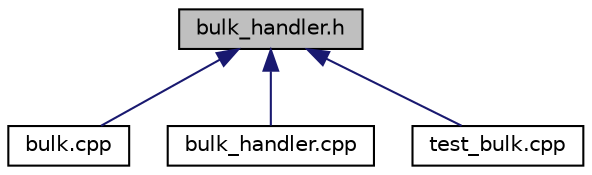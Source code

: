 digraph "bulk_handler.h"
{
 // LATEX_PDF_SIZE
  edge [fontname="Helvetica",fontsize="10",labelfontname="Helvetica",labelfontsize="10"];
  node [fontname="Helvetica",fontsize="10",shape=record];
  Node1 [label="bulk_handler.h",height=0.2,width=0.4,color="black", fillcolor="grey75", style="filled", fontcolor="black",tooltip=" "];
  Node1 -> Node2 [dir="back",color="midnightblue",fontsize="10",style="solid"];
  Node2 [label="bulk.cpp",height=0.2,width=0.4,color="black", fillcolor="white", style="filled",URL="$bulk_8cpp.html",tooltip=" "];
  Node1 -> Node3 [dir="back",color="midnightblue",fontsize="10",style="solid"];
  Node3 [label="bulk_handler.cpp",height=0.2,width=0.4,color="black", fillcolor="white", style="filled",URL="$bulk__handler_8cpp.html",tooltip=" "];
  Node1 -> Node4 [dir="back",color="midnightblue",fontsize="10",style="solid"];
  Node4 [label="test_bulk.cpp",height=0.2,width=0.4,color="black", fillcolor="white", style="filled",URL="$test__bulk_8cpp.html",tooltip=" "];
}
